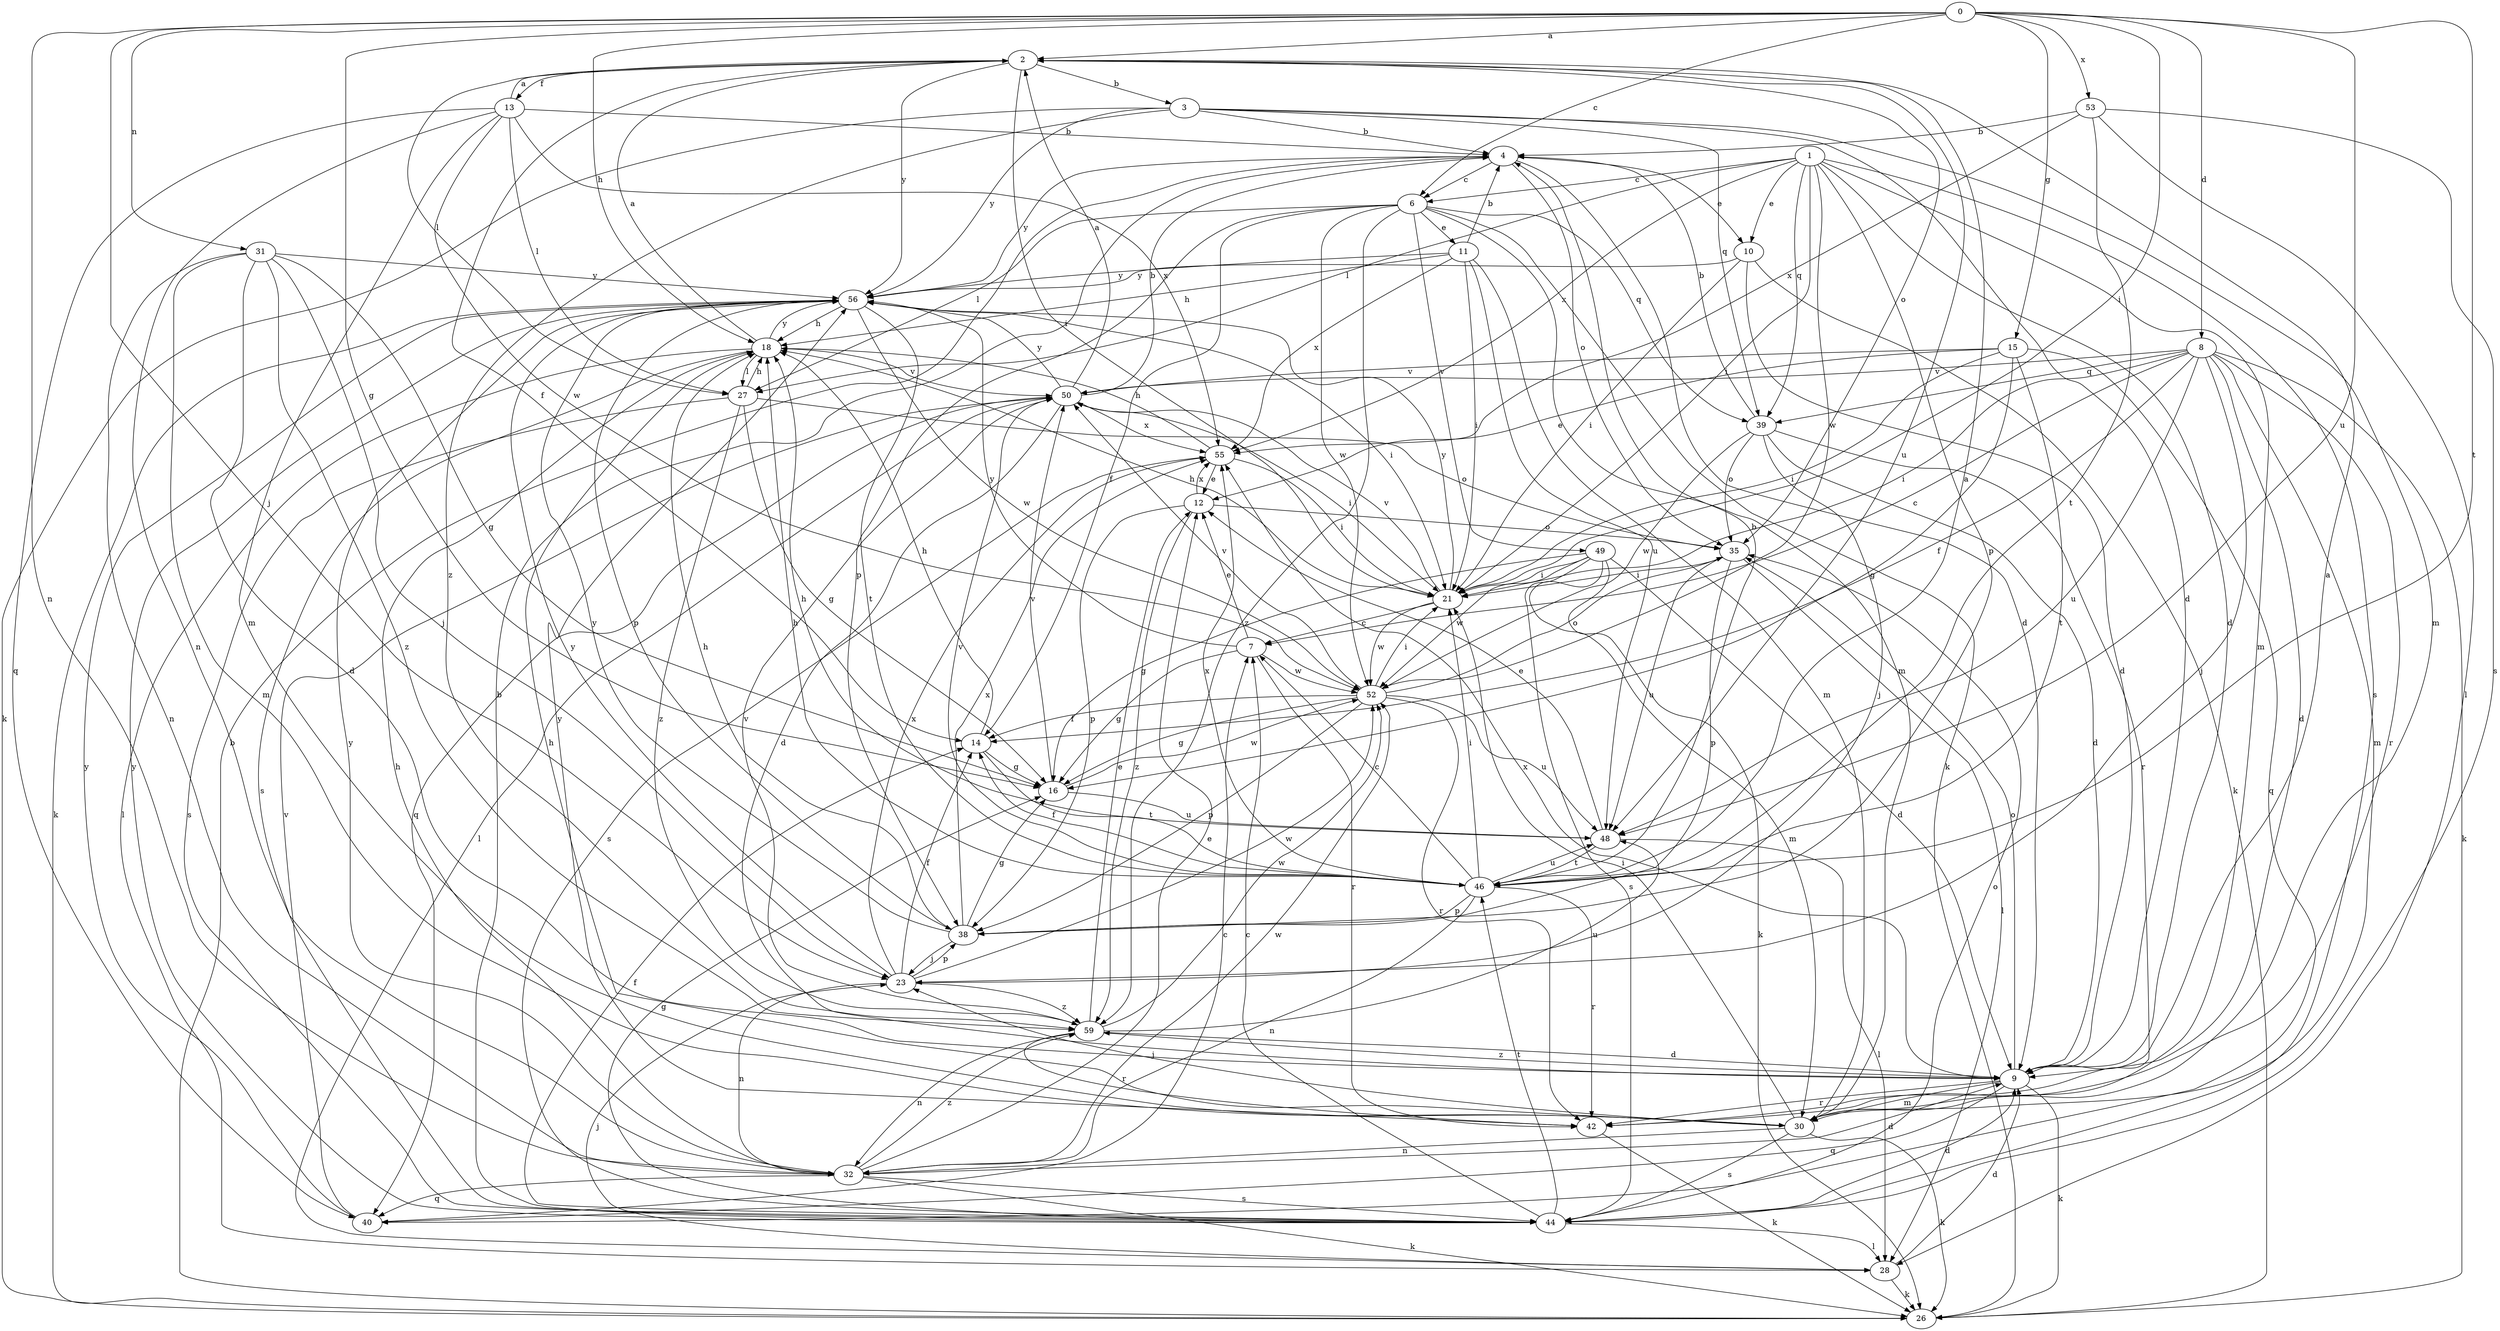 strict digraph  {
0;
1;
2;
3;
4;
6;
7;
8;
9;
10;
11;
12;
13;
14;
15;
16;
18;
21;
23;
26;
27;
28;
30;
31;
32;
35;
38;
39;
40;
42;
44;
46;
48;
49;
50;
52;
53;
55;
56;
59;
0 -> 2  [label=a];
0 -> 6  [label=c];
0 -> 8  [label=d];
0 -> 15  [label=g];
0 -> 16  [label=g];
0 -> 18  [label=h];
0 -> 21  [label=i];
0 -> 23  [label=j];
0 -> 31  [label=n];
0 -> 32  [label=n];
0 -> 46  [label=t];
0 -> 48  [label=u];
0 -> 53  [label=x];
1 -> 6  [label=c];
1 -> 9  [label=d];
1 -> 10  [label=e];
1 -> 21  [label=i];
1 -> 27  [label=l];
1 -> 30  [label=m];
1 -> 38  [label=p];
1 -> 39  [label=q];
1 -> 44  [label=s];
1 -> 52  [label=w];
1 -> 55  [label=x];
2 -> 3  [label=b];
2 -> 13  [label=f];
2 -> 14  [label=f];
2 -> 21  [label=i];
2 -> 27  [label=l];
2 -> 35  [label=o];
2 -> 48  [label=u];
2 -> 56  [label=y];
3 -> 4  [label=b];
3 -> 9  [label=d];
3 -> 26  [label=k];
3 -> 30  [label=m];
3 -> 39  [label=q];
3 -> 56  [label=y];
3 -> 59  [label=z];
4 -> 6  [label=c];
4 -> 9  [label=d];
4 -> 10  [label=e];
4 -> 35  [label=o];
4 -> 56  [label=y];
6 -> 11  [label=e];
6 -> 14  [label=f];
6 -> 26  [label=k];
6 -> 27  [label=l];
6 -> 30  [label=m];
6 -> 38  [label=p];
6 -> 39  [label=q];
6 -> 49  [label=v];
6 -> 52  [label=w];
6 -> 59  [label=z];
7 -> 12  [label=e];
7 -> 16  [label=g];
7 -> 42  [label=r];
7 -> 52  [label=w];
7 -> 56  [label=y];
8 -> 7  [label=c];
8 -> 9  [label=d];
8 -> 14  [label=f];
8 -> 21  [label=i];
8 -> 23  [label=j];
8 -> 26  [label=k];
8 -> 30  [label=m];
8 -> 39  [label=q];
8 -> 42  [label=r];
8 -> 48  [label=u];
8 -> 50  [label=v];
9 -> 2  [label=a];
9 -> 26  [label=k];
9 -> 30  [label=m];
9 -> 35  [label=o];
9 -> 40  [label=q];
9 -> 42  [label=r];
9 -> 55  [label=x];
9 -> 59  [label=z];
10 -> 9  [label=d];
10 -> 21  [label=i];
10 -> 26  [label=k];
10 -> 56  [label=y];
11 -> 4  [label=b];
11 -> 18  [label=h];
11 -> 21  [label=i];
11 -> 30  [label=m];
11 -> 48  [label=u];
11 -> 55  [label=x];
11 -> 56  [label=y];
12 -> 35  [label=o];
12 -> 38  [label=p];
12 -> 55  [label=x];
12 -> 59  [label=z];
13 -> 2  [label=a];
13 -> 4  [label=b];
13 -> 27  [label=l];
13 -> 30  [label=m];
13 -> 32  [label=n];
13 -> 40  [label=q];
13 -> 52  [label=w];
13 -> 55  [label=x];
14 -> 16  [label=g];
14 -> 18  [label=h];
14 -> 46  [label=t];
15 -> 12  [label=e];
15 -> 16  [label=g];
15 -> 21  [label=i];
15 -> 40  [label=q];
15 -> 46  [label=t];
15 -> 50  [label=v];
16 -> 48  [label=u];
16 -> 50  [label=v];
16 -> 52  [label=w];
18 -> 2  [label=a];
18 -> 27  [label=l];
18 -> 28  [label=l];
18 -> 44  [label=s];
18 -> 50  [label=v];
18 -> 56  [label=y];
21 -> 7  [label=c];
21 -> 18  [label=h];
21 -> 50  [label=v];
21 -> 52  [label=w];
21 -> 56  [label=y];
23 -> 14  [label=f];
23 -> 32  [label=n];
23 -> 38  [label=p];
23 -> 52  [label=w];
23 -> 55  [label=x];
23 -> 56  [label=y];
23 -> 59  [label=z];
26 -> 4  [label=b];
27 -> 16  [label=g];
27 -> 18  [label=h];
27 -> 35  [label=o];
27 -> 44  [label=s];
27 -> 59  [label=z];
28 -> 9  [label=d];
28 -> 23  [label=j];
28 -> 26  [label=k];
30 -> 18  [label=h];
30 -> 21  [label=i];
30 -> 23  [label=j];
30 -> 26  [label=k];
30 -> 32  [label=n];
30 -> 44  [label=s];
31 -> 9  [label=d];
31 -> 16  [label=g];
31 -> 23  [label=j];
31 -> 30  [label=m];
31 -> 32  [label=n];
31 -> 56  [label=y];
31 -> 59  [label=z];
32 -> 9  [label=d];
32 -> 12  [label=e];
32 -> 18  [label=h];
32 -> 26  [label=k];
32 -> 40  [label=q];
32 -> 44  [label=s];
32 -> 52  [label=w];
32 -> 56  [label=y];
32 -> 59  [label=z];
35 -> 21  [label=i];
35 -> 28  [label=l];
35 -> 38  [label=p];
35 -> 48  [label=u];
38 -> 16  [label=g];
38 -> 18  [label=h];
38 -> 23  [label=j];
38 -> 55  [label=x];
38 -> 56  [label=y];
39 -> 4  [label=b];
39 -> 9  [label=d];
39 -> 23  [label=j];
39 -> 35  [label=o];
39 -> 42  [label=r];
39 -> 52  [label=w];
40 -> 7  [label=c];
40 -> 50  [label=v];
40 -> 56  [label=y];
42 -> 26  [label=k];
42 -> 56  [label=y];
44 -> 4  [label=b];
44 -> 7  [label=c];
44 -> 9  [label=d];
44 -> 14  [label=f];
44 -> 16  [label=g];
44 -> 28  [label=l];
44 -> 35  [label=o];
44 -> 46  [label=t];
44 -> 56  [label=y];
46 -> 2  [label=a];
46 -> 4  [label=b];
46 -> 7  [label=c];
46 -> 14  [label=f];
46 -> 18  [label=h];
46 -> 21  [label=i];
46 -> 32  [label=n];
46 -> 38  [label=p];
46 -> 42  [label=r];
46 -> 48  [label=u];
46 -> 50  [label=v];
46 -> 55  [label=x];
48 -> 12  [label=e];
48 -> 18  [label=h];
48 -> 28  [label=l];
48 -> 46  [label=t];
49 -> 9  [label=d];
49 -> 16  [label=g];
49 -> 21  [label=i];
49 -> 26  [label=k];
49 -> 30  [label=m];
49 -> 44  [label=s];
49 -> 52  [label=w];
50 -> 2  [label=a];
50 -> 4  [label=b];
50 -> 9  [label=d];
50 -> 21  [label=i];
50 -> 28  [label=l];
50 -> 40  [label=q];
50 -> 55  [label=x];
50 -> 56  [label=y];
52 -> 14  [label=f];
52 -> 16  [label=g];
52 -> 21  [label=i];
52 -> 35  [label=o];
52 -> 38  [label=p];
52 -> 42  [label=r];
52 -> 48  [label=u];
52 -> 50  [label=v];
53 -> 4  [label=b];
53 -> 28  [label=l];
53 -> 44  [label=s];
53 -> 46  [label=t];
53 -> 55  [label=x];
55 -> 12  [label=e];
55 -> 18  [label=h];
55 -> 21  [label=i];
55 -> 44  [label=s];
56 -> 18  [label=h];
56 -> 21  [label=i];
56 -> 26  [label=k];
56 -> 38  [label=p];
56 -> 46  [label=t];
56 -> 52  [label=w];
59 -> 9  [label=d];
59 -> 12  [label=e];
59 -> 32  [label=n];
59 -> 42  [label=r];
59 -> 48  [label=u];
59 -> 50  [label=v];
59 -> 52  [label=w];
}
